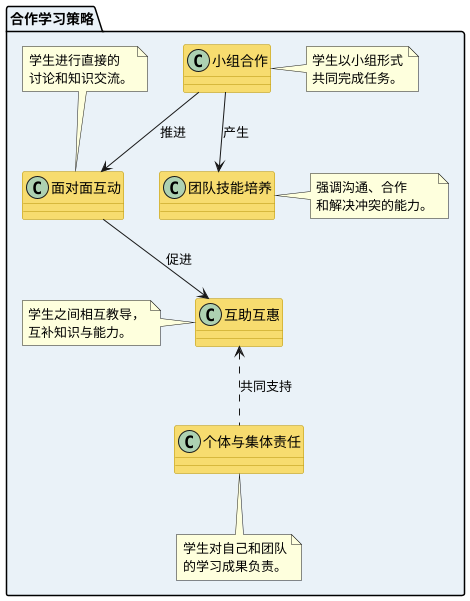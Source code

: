 @startuml
skinparam backgroundColor #FFFFFF
skinparam package {
  backgroundColor #EAF2F8
  borderColor #000000
  fontColor #000000
}

skinparam class {
  backgroundColor #F7DC6F
  borderColor #B7950B
  fontColor #000000
}

package "合作学习策略" {

  class "小组合作" as GroupCooperation
  class "面对面互动" as FaceToFaceInteraction
  class "互助互惠" as MutualAid
  class "个体与集体责任" as IndividualAndGroupResponsibility
  class "团队技能培养" as TeamSkillTraining

  GroupCooperation --> FaceToFaceInteraction : "推进"
  FaceToFaceInteraction --> MutualAid : "促进"
  MutualAid <.. IndividualAndGroupResponsibility : "共同支持"
  GroupCooperation --> TeamSkillTraining : "产生"
  
  note right of GroupCooperation
    学生以小组形式
    共同完成任务。
  end note
  
  note top of FaceToFaceInteraction
    学生进行直接的
    讨论和知识交流。
  end note
  
  note left of MutualAid
    学生之间相互教导，
    互补知识与能力。
  end note
  
  note bottom of IndividualAndGroupResponsibility
    学生对自己和团队
    的学习成果负责。
  end note
  
  note right of TeamSkillTraining
    强调沟通、合作
    和解决冲突的能力。
  end note
}
@enduml
